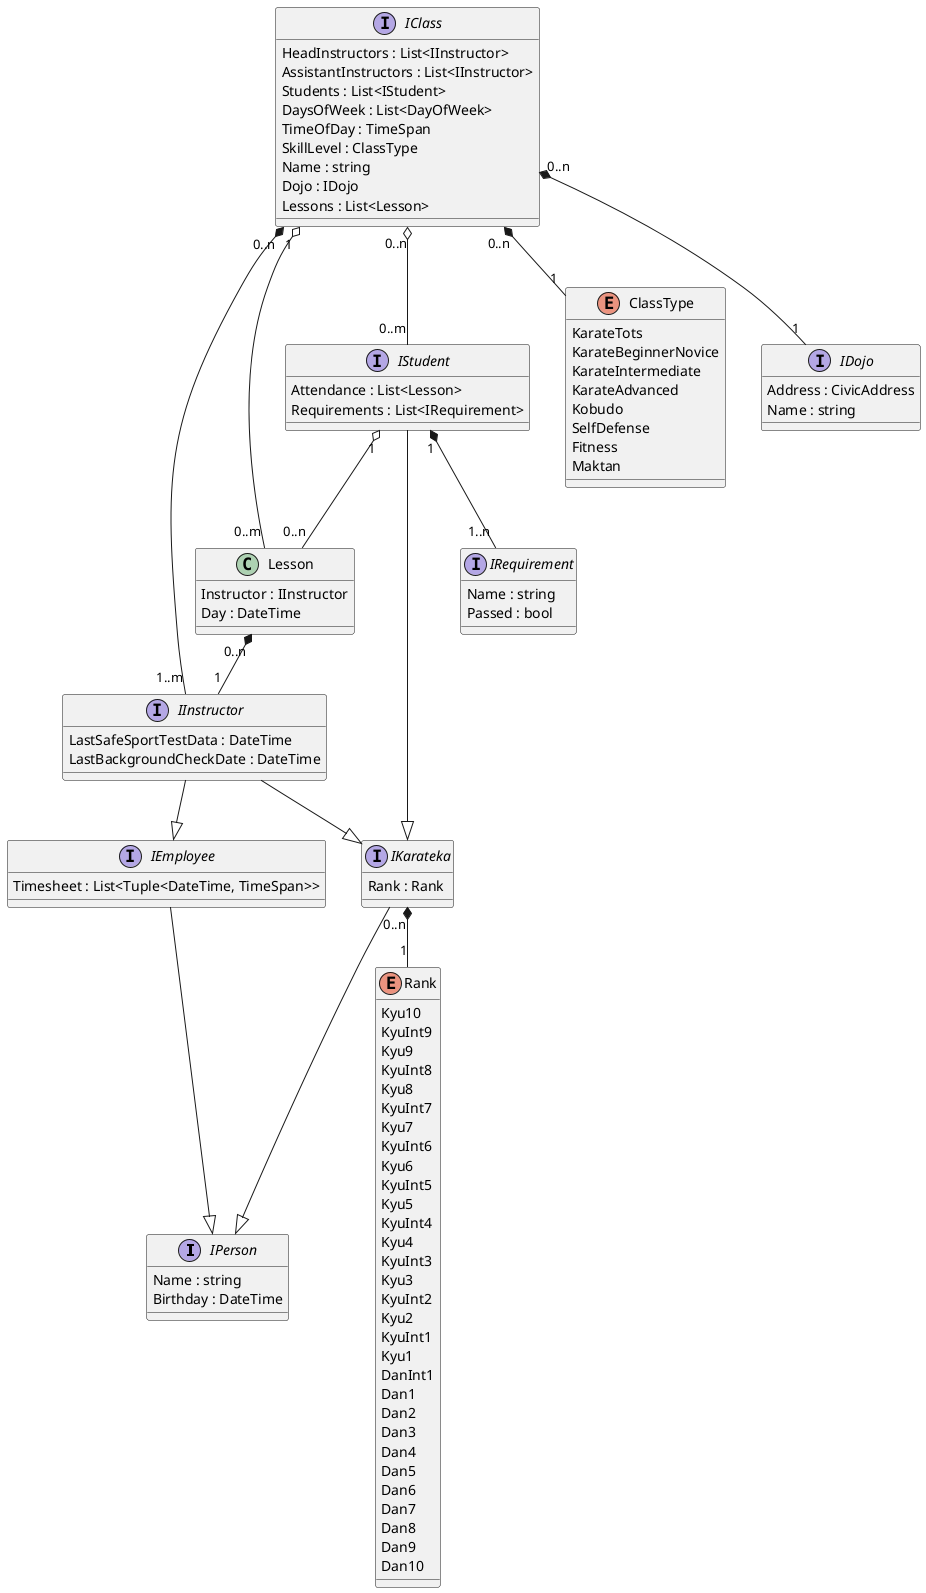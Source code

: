 @startuml

interface IPerson
{
    Name : string
    Birthday : DateTime
}

enum Rank 
{
    Kyu10
    KyuInt9
    Kyu9
    KyuInt8
    Kyu8
    KyuInt7
    Kyu7
    KyuInt6
    Kyu6
    KyuInt5
    Kyu5
    KyuInt4
    Kyu4
    KyuInt3
    Kyu3
    KyuInt2
    Kyu2
    KyuInt1
    Kyu1
    DanInt1
    Dan1
    Dan2
    Dan3
    Dan4
    Dan5
    Dan6
    Dan7
    Dan8
    Dan9
    Dan10
}

interface IKarateka
{
    Rank : Rank 
}

interface IEmployee
{
    Timesheet : List<Tuple<DateTime, TimeSpan>>
}

interface IInstructor
{
    LastSafeSportTestData : DateTime
    LastBackgroundCheckDate : DateTime
}

class Lesson
{
    Instructor : IInstructor
    Day : DateTime
}

interface IRequirement
{
    Name : string
    Passed : bool
}


interface IStudent
{
    Attendance : List<Lesson>
    Requirements : List<IRequirement>
}

enum ClassType
{
    KarateTots
    KarateBeginnerNovice
    KarateIntermediate
    KarateAdvanced
    Kobudo
    SelfDefense
    Fitness
    Maktan
}

interface IDojo
{
    Address : CivicAddress
    Name : string
}

interface IClass
{
    HeadInstructors : List<IInstructor>
    AssistantInstructors : List<IInstructor>
    Students : List<IStudent>
    DaysOfWeek : List<DayOfWeek>
    TimeOfDay : TimeSpan
    SkillLevel : ClassType
    Name : string
    Dojo : IDojo
    Lessons : List<Lesson>
}

IEmployee --|> IPerson

IKarateka --|> IPerson
IKarateka "0..n" *-- "1" Rank

IInstructor --|> IKarateka
IInstructor --|> IEmployee

IStudent --|> IKarateka
IStudent "1" o-- "0..n" Lesson
IStudent "1" *-- "1..n" IRequirement

IClass "0..n" *-- "1..m" IInstructor
IClass "0..n" o-- "0..m" IStudent
IClass "0..n" *-- "1" IDojo
IClass "0..n" *-- "1" ClassType
IClass "1" o-- "0..m" Lesson

Lesson "0..n" *-- "1" IInstructor

@enduml